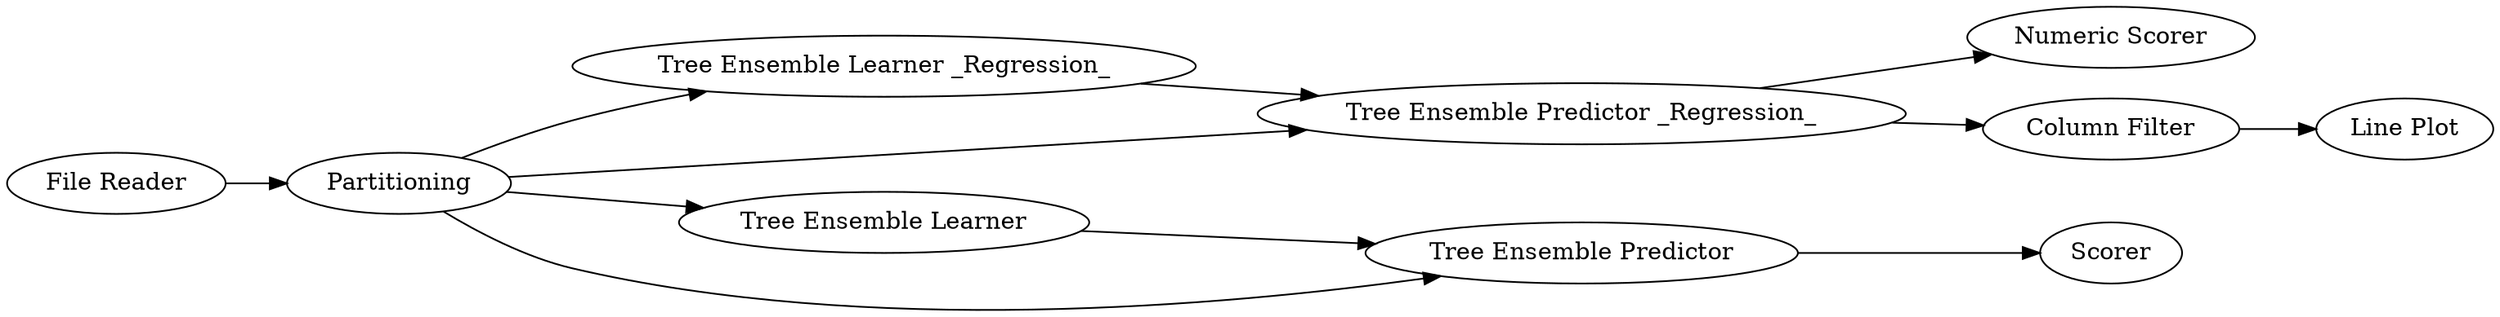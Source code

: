 digraph {
	11 -> 12
	2 -> 12
	12 -> 7
	1 -> 2
	8 -> 9
	2 -> 13
	13 -> 14
	12 -> 8
	2 -> 14
	14 -> 10
	2 -> 11
	13 [label="Tree Ensemble Learner"]
	1 [label="File Reader"]
	7 [label="Numeric Scorer"]
	9 [label="Line Plot"]
	11 [label="Tree Ensemble Learner _Regression_"]
	10 [label=Scorer]
	8 [label="Column Filter"]
	14 [label="Tree Ensemble Predictor"]
	2 [label=Partitioning]
	12 [label="Tree Ensemble Predictor _Regression_"]
	rankdir=LR
}
